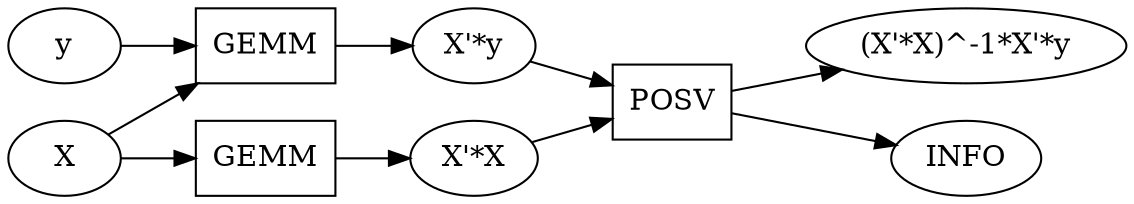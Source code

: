 digraph{
	rankdir=LR
	"[X'*X, X'*y] -> POSV -> [(X'*X)^-1*X'*y, INFO]" [shape=box, label=POSV]
	"[X, y] -> GEMM -> [X'*y]" [shape=box, label=GEMM]
	"[X] -> GEMM -> [X'*X]" [shape=box, label=GEMM]

	"X'*X" -> "[X'*X, X'*y] -> POSV -> [(X'*X)^-1*X'*y, INFO]"
	"X'*y" -> "[X'*X, X'*y] -> POSV -> [(X'*X)^-1*X'*y, INFO]"
	"[X'*X, X'*y] -> POSV -> [(X'*X)^-1*X'*y, INFO]" -> "(X'*X)^-1*X'*y"
	"[X'*X, X'*y] -> POSV -> [(X'*X)^-1*X'*y, INFO]" -> "INFO"
	"X" -> "[X, y] -> GEMM -> [X'*y]"
	"y" -> "[X, y] -> GEMM -> [X'*y]"
	"[X, y] -> GEMM -> [X'*y]" -> "X'*y"
	"X" -> "[X] -> GEMM -> [X'*X]"
	"[X] -> GEMM -> [X'*X]" -> "X'*X"
}
